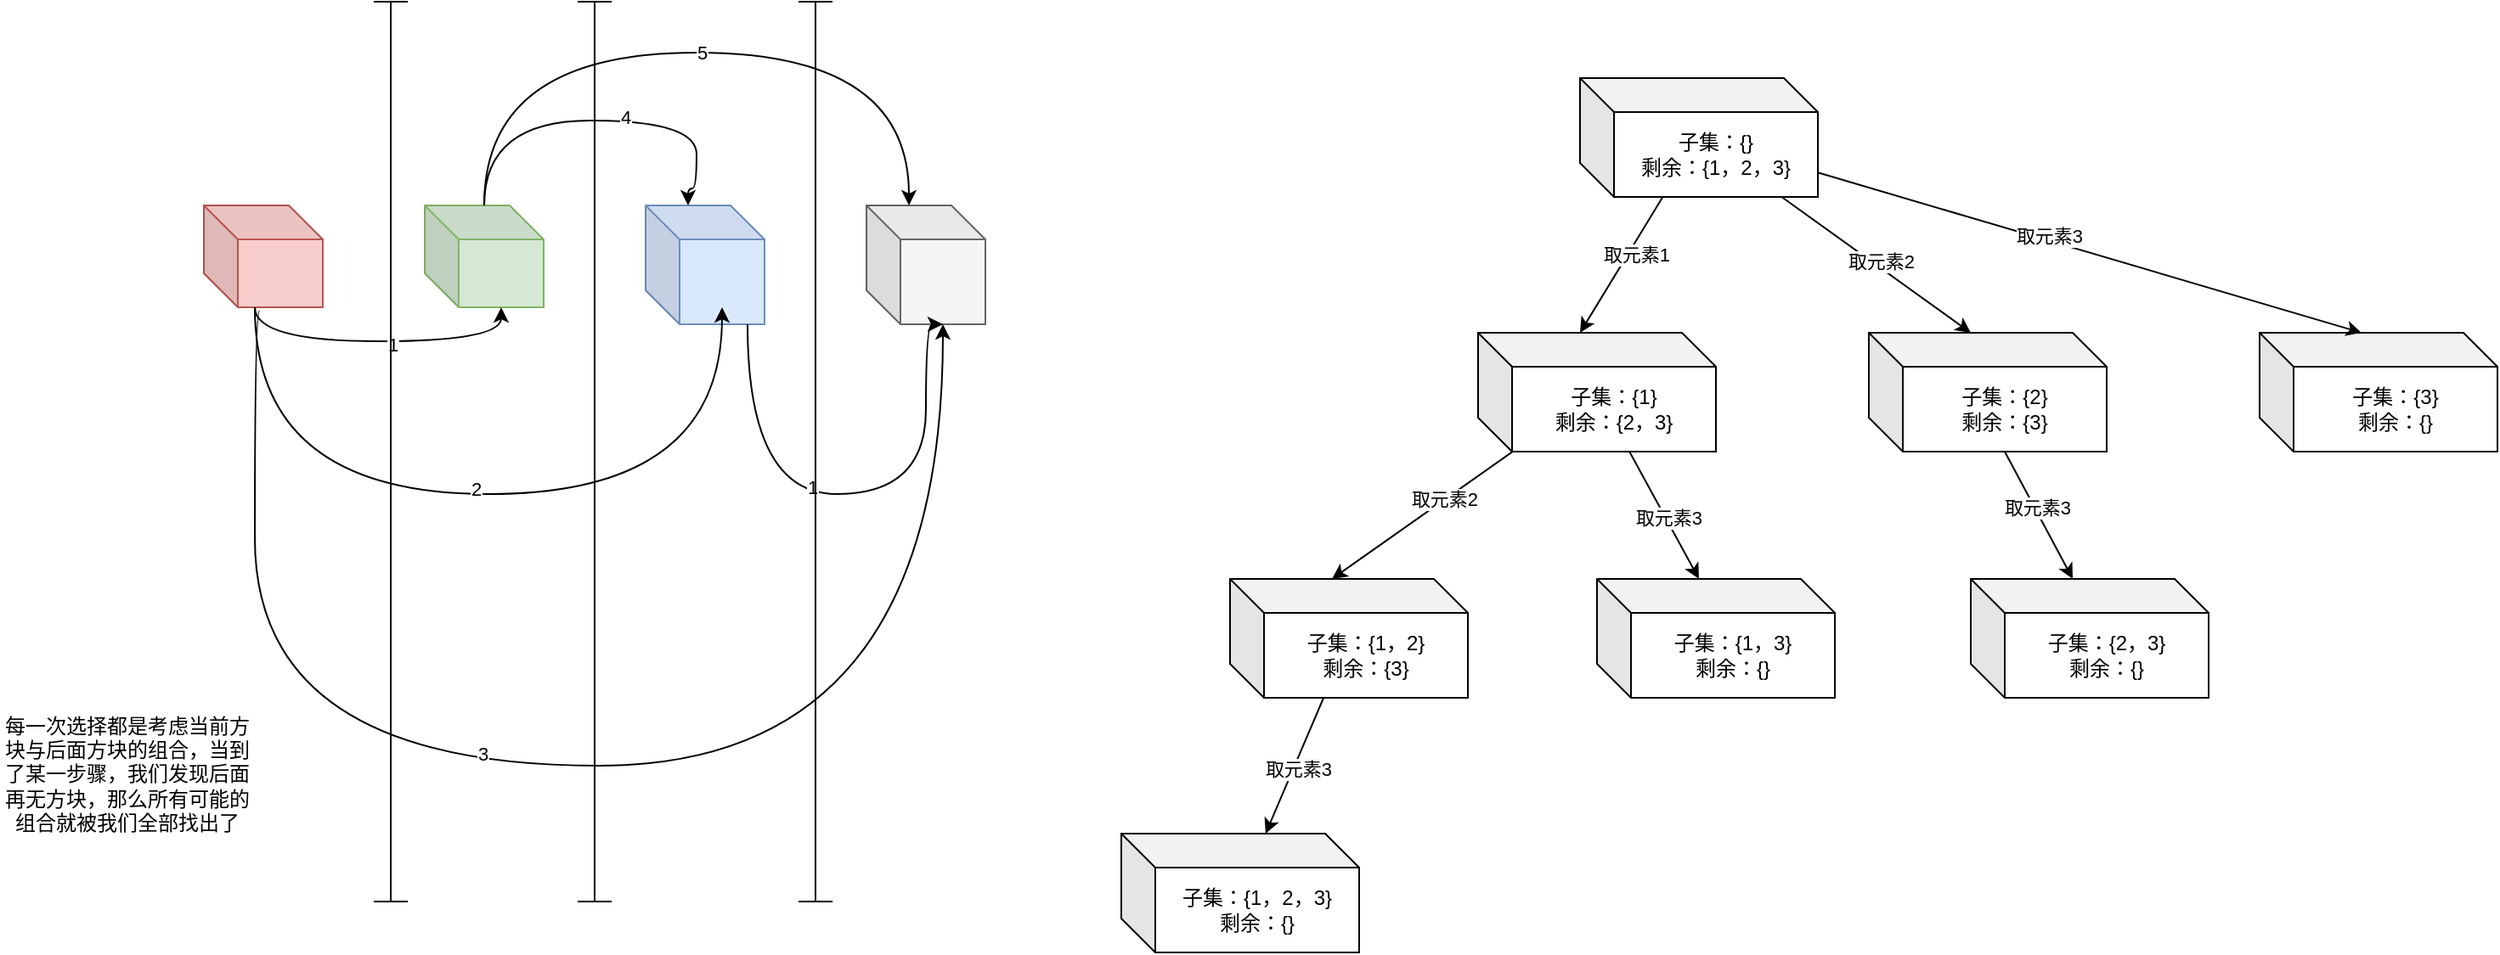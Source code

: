 <mxfile version="22.1.16" type="github">
  <diagram name="第 1 页" id="fLgio12kBrBf4XlUqpdN">
    <mxGraphModel dx="2000" dy="1834" grid="1" gridSize="10" guides="1" tooltips="1" connect="1" arrows="1" fold="1" page="1" pageScale="1" pageWidth="827" pageHeight="1169" math="0" shadow="0">
      <root>
        <mxCell id="0" />
        <mxCell id="1" parent="0" />
        <mxCell id="Qi2PRbjJ71dhXvv92tb2-1" value="子集：{&lt;span style=&quot;background-color: initial;&quot;&gt;}&lt;/span&gt;&lt;br&gt;剩余：{1，2，3}" style="shape=cube;whiteSpace=wrap;html=1;boundedLbl=1;backgroundOutline=1;darkOpacity=0.05;darkOpacity2=0.1;" vertex="1" parent="1">
          <mxGeometry x="480" y="5" width="140" height="70" as="geometry" />
        </mxCell>
        <mxCell id="Qi2PRbjJ71dhXvv92tb2-45" style="rounded=0;orthogonalLoop=1;jettySize=auto;html=1;entryX=0;entryY=0;entryDx=60;entryDy=0;entryPerimeter=0;exitX=0;exitY=0;exitDx=80;exitDy=70;exitPerimeter=0;" edge="1" parent="1" source="Qi2PRbjJ71dhXvv92tb2-5" target="Qi2PRbjJ71dhXvv92tb2-42">
          <mxGeometry relative="1" as="geometry" />
        </mxCell>
        <mxCell id="Qi2PRbjJ71dhXvv92tb2-48" value="取元素3" style="edgeLabel;html=1;align=center;verticalAlign=middle;resizable=0;points=[];" vertex="1" connectable="0" parent="Qi2PRbjJ71dhXvv92tb2-45">
          <mxGeometry x="-0.115" y="1" relative="1" as="geometry">
            <mxPoint as="offset" />
          </mxGeometry>
        </mxCell>
        <mxCell id="Qi2PRbjJ71dhXvv92tb2-3" value="子集：{1&lt;span style=&quot;background-color: initial;&quot;&gt;}&lt;/span&gt;&lt;br&gt;剩余：{2，3}" style="shape=cube;whiteSpace=wrap;html=1;boundedLbl=1;backgroundOutline=1;darkOpacity=0.05;darkOpacity2=0.1;" vertex="1" parent="1">
          <mxGeometry x="420" y="155" width="140" height="70" as="geometry" />
        </mxCell>
        <mxCell id="Qi2PRbjJ71dhXvv92tb2-4" value="子集：{3&lt;span style=&quot;background-color: initial;&quot;&gt;}&lt;/span&gt;&lt;br&gt;剩余：{}" style="shape=cube;whiteSpace=wrap;html=1;boundedLbl=1;backgroundOutline=1;darkOpacity=0.05;darkOpacity2=0.1;" vertex="1" parent="1">
          <mxGeometry x="880" y="155" width="140" height="70" as="geometry" />
        </mxCell>
        <mxCell id="Qi2PRbjJ71dhXvv92tb2-5" value="子集：{2&lt;span style=&quot;background-color: initial;&quot;&gt;}&lt;/span&gt;&lt;br&gt;剩余：{3}" style="shape=cube;whiteSpace=wrap;html=1;boundedLbl=1;backgroundOutline=1;darkOpacity=0.05;darkOpacity2=0.1;" vertex="1" parent="1">
          <mxGeometry x="650" y="155" width="140" height="70" as="geometry" />
        </mxCell>
        <mxCell id="Qi2PRbjJ71dhXvv92tb2-8" style="rounded=0;orthogonalLoop=1;jettySize=auto;html=1;entryX=0;entryY=0;entryDx=60;entryDy=0;entryPerimeter=0;" edge="1" parent="1" source="Qi2PRbjJ71dhXvv92tb2-1" target="Qi2PRbjJ71dhXvv92tb2-3">
          <mxGeometry relative="1" as="geometry" />
        </mxCell>
        <mxCell id="Qi2PRbjJ71dhXvv92tb2-13" value="取元素1" style="edgeLabel;html=1;align=center;verticalAlign=middle;resizable=0;points=[];" vertex="1" connectable="0" parent="Qi2PRbjJ71dhXvv92tb2-8">
          <mxGeometry x="-0.215" y="4" relative="1" as="geometry">
            <mxPoint as="offset" />
          </mxGeometry>
        </mxCell>
        <mxCell id="Qi2PRbjJ71dhXvv92tb2-9" style="rounded=0;orthogonalLoop=1;jettySize=auto;html=1;entryX=0;entryY=0;entryDx=60;entryDy=0;entryPerimeter=0;" edge="1" parent="1" source="Qi2PRbjJ71dhXvv92tb2-1" target="Qi2PRbjJ71dhXvv92tb2-5">
          <mxGeometry relative="1" as="geometry" />
        </mxCell>
        <mxCell id="Qi2PRbjJ71dhXvv92tb2-14" value="取元素2" style="edgeLabel;html=1;align=center;verticalAlign=middle;resizable=0;points=[];" vertex="1" connectable="0" parent="Qi2PRbjJ71dhXvv92tb2-9">
          <mxGeometry x="0.004" y="3" relative="1" as="geometry">
            <mxPoint as="offset" />
          </mxGeometry>
        </mxCell>
        <mxCell id="Qi2PRbjJ71dhXvv92tb2-10" style="rounded=0;orthogonalLoop=1;jettySize=auto;html=1;entryX=0;entryY=0;entryDx=60;entryDy=0;entryPerimeter=0;" edge="1" parent="1" source="Qi2PRbjJ71dhXvv92tb2-1" target="Qi2PRbjJ71dhXvv92tb2-4">
          <mxGeometry relative="1" as="geometry" />
        </mxCell>
        <mxCell id="Qi2PRbjJ71dhXvv92tb2-15" value="取元素3" style="edgeLabel;html=1;align=center;verticalAlign=middle;resizable=0;points=[];" vertex="1" connectable="0" parent="Qi2PRbjJ71dhXvv92tb2-10">
          <mxGeometry x="-0.159" y="3" relative="1" as="geometry">
            <mxPoint as="offset" />
          </mxGeometry>
        </mxCell>
        <mxCell id="Qi2PRbjJ71dhXvv92tb2-16" value="" style="shape=cube;whiteSpace=wrap;html=1;boundedLbl=1;backgroundOutline=1;darkOpacity=0.05;darkOpacity2=0.1;fillColor=#f8cecc;strokeColor=#b85450;" vertex="1" parent="1">
          <mxGeometry x="-330" y="80" width="70" height="60" as="geometry" />
        </mxCell>
        <mxCell id="Qi2PRbjJ71dhXvv92tb2-17" value="" style="shape=cube;whiteSpace=wrap;html=1;boundedLbl=1;backgroundOutline=1;darkOpacity=0.05;darkOpacity2=0.1;fillColor=#d5e8d4;strokeColor=#82b366;" vertex="1" parent="1">
          <mxGeometry x="-200" y="80" width="70" height="60" as="geometry" />
        </mxCell>
        <mxCell id="Qi2PRbjJ71dhXvv92tb2-18" value="" style="shape=cube;whiteSpace=wrap;html=1;boundedLbl=1;backgroundOutline=1;darkOpacity=0.05;darkOpacity2=0.1;fillColor=#dae8fc;strokeColor=#6c8ebf;" vertex="1" parent="1">
          <mxGeometry x="-70" y="80" width="70" height="70" as="geometry" />
        </mxCell>
        <mxCell id="Qi2PRbjJ71dhXvv92tb2-20" style="edgeStyle=orthogonalEdgeStyle;curved=1;rounded=0;orthogonalLoop=1;jettySize=auto;html=1;entryX=0;entryY=0;entryDx=45;entryDy=60;entryPerimeter=0;" edge="1" parent="1" source="Qi2PRbjJ71dhXvv92tb2-16" target="Qi2PRbjJ71dhXvv92tb2-17">
          <mxGeometry relative="1" as="geometry">
            <Array as="points">
              <mxPoint x="-300" y="160" />
              <mxPoint x="-155" y="160" />
            </Array>
          </mxGeometry>
        </mxCell>
        <mxCell id="Qi2PRbjJ71dhXvv92tb2-28" value="1" style="edgeLabel;html=1;align=center;verticalAlign=middle;resizable=0;points=[];" vertex="1" connectable="0" parent="Qi2PRbjJ71dhXvv92tb2-20">
          <mxGeometry x="0.085" y="-2" relative="1" as="geometry">
            <mxPoint as="offset" />
          </mxGeometry>
        </mxCell>
        <mxCell id="Qi2PRbjJ71dhXvv92tb2-21" style="edgeStyle=orthogonalEdgeStyle;curved=1;rounded=0;orthogonalLoop=1;jettySize=auto;html=1;entryX=0;entryY=0;entryDx=45;entryDy=60;entryPerimeter=0;" edge="1" parent="1" source="Qi2PRbjJ71dhXvv92tb2-16" target="Qi2PRbjJ71dhXvv92tb2-18">
          <mxGeometry relative="1" as="geometry">
            <Array as="points">
              <mxPoint x="-300" y="250" />
              <mxPoint x="-25" y="250" />
            </Array>
          </mxGeometry>
        </mxCell>
        <mxCell id="Qi2PRbjJ71dhXvv92tb2-29" value="2" style="edgeLabel;html=1;align=center;verticalAlign=middle;resizable=0;points=[];" vertex="1" connectable="0" parent="Qi2PRbjJ71dhXvv92tb2-21">
          <mxGeometry x="-0.033" y="3" relative="1" as="geometry">
            <mxPoint as="offset" />
          </mxGeometry>
        </mxCell>
        <mxCell id="Qi2PRbjJ71dhXvv92tb2-22" style="edgeStyle=orthogonalEdgeStyle;curved=1;rounded=0;orthogonalLoop=1;jettySize=auto;html=1;entryX=0;entryY=0;entryDx=25;entryDy=0;entryPerimeter=0;" edge="1" parent="1" source="Qi2PRbjJ71dhXvv92tb2-17" target="Qi2PRbjJ71dhXvv92tb2-18">
          <mxGeometry relative="1" as="geometry">
            <mxPoint x="-40" y="60" as="targetPoint" />
            <Array as="points">
              <mxPoint x="-165" y="30" />
              <mxPoint x="-40" y="30" />
              <mxPoint x="-40" y="70" />
              <mxPoint x="-45" y="70" />
            </Array>
          </mxGeometry>
        </mxCell>
        <mxCell id="Qi2PRbjJ71dhXvv92tb2-31" value="4" style="edgeLabel;html=1;align=center;verticalAlign=middle;resizable=0;points=[];" vertex="1" connectable="0" parent="Qi2PRbjJ71dhXvv92tb2-22">
          <mxGeometry x="0.151" y="2" relative="1" as="geometry">
            <mxPoint as="offset" />
          </mxGeometry>
        </mxCell>
        <mxCell id="Qi2PRbjJ71dhXvv92tb2-23" value="" style="shape=cube;whiteSpace=wrap;html=1;boundedLbl=1;backgroundOutline=1;darkOpacity=0.05;darkOpacity2=0.1;fillColor=#f5f5f5;strokeColor=#666666;fontColor=#333333;" vertex="1" parent="1">
          <mxGeometry x="60" y="80" width="70" height="70" as="geometry" />
        </mxCell>
        <mxCell id="Qi2PRbjJ71dhXvv92tb2-24" style="edgeStyle=orthogonalEdgeStyle;curved=1;rounded=0;orthogonalLoop=1;jettySize=auto;html=1;entryX=0;entryY=0;entryDx=45;entryDy=70;entryPerimeter=0;exitX=0.467;exitY=1.038;exitDx=0;exitDy=0;exitPerimeter=0;" edge="1" parent="1" source="Qi2PRbjJ71dhXvv92tb2-16" target="Qi2PRbjJ71dhXvv92tb2-23">
          <mxGeometry relative="1" as="geometry">
            <Array as="points">
              <mxPoint x="-300" y="143" />
              <mxPoint x="-300" y="410" />
              <mxPoint x="105" y="410" />
            </Array>
          </mxGeometry>
        </mxCell>
        <mxCell id="Qi2PRbjJ71dhXvv92tb2-30" value="3" style="edgeLabel;html=1;align=center;verticalAlign=middle;resizable=0;points=[];" vertex="1" connectable="0" parent="Qi2PRbjJ71dhXvv92tb2-24">
          <mxGeometry x="-0.135" y="7" relative="1" as="geometry">
            <mxPoint as="offset" />
          </mxGeometry>
        </mxCell>
        <mxCell id="Qi2PRbjJ71dhXvv92tb2-25" style="edgeStyle=orthogonalEdgeStyle;curved=1;rounded=0;orthogonalLoop=1;jettySize=auto;html=1;entryX=0;entryY=0;entryDx=25;entryDy=0;entryPerimeter=0;" edge="1" parent="1" source="Qi2PRbjJ71dhXvv92tb2-17" target="Qi2PRbjJ71dhXvv92tb2-23">
          <mxGeometry relative="1" as="geometry">
            <Array as="points">
              <mxPoint x="-165" y="-10" />
              <mxPoint x="85" y="-10" />
            </Array>
          </mxGeometry>
        </mxCell>
        <mxCell id="Qi2PRbjJ71dhXvv92tb2-32" value="5" style="edgeLabel;html=1;align=center;verticalAlign=middle;resizable=0;points=[];" vertex="1" connectable="0" parent="Qi2PRbjJ71dhXvv92tb2-25">
          <mxGeometry x="0.015" relative="1" as="geometry">
            <mxPoint as="offset" />
          </mxGeometry>
        </mxCell>
        <mxCell id="Qi2PRbjJ71dhXvv92tb2-26" style="edgeStyle=orthogonalEdgeStyle;curved=1;rounded=0;orthogonalLoop=1;jettySize=auto;html=1;entryX=0;entryY=0;entryDx=45;entryDy=70;entryPerimeter=0;" edge="1" parent="1" source="Qi2PRbjJ71dhXvv92tb2-18" target="Qi2PRbjJ71dhXvv92tb2-23">
          <mxGeometry relative="1" as="geometry">
            <Array as="points">
              <mxPoint x="-10" y="250" />
              <mxPoint x="95" y="250" />
              <mxPoint x="95" y="150" />
            </Array>
          </mxGeometry>
        </mxCell>
        <mxCell id="Qi2PRbjJ71dhXvv92tb2-33" value="1" style="edgeLabel;html=1;align=center;verticalAlign=middle;resizable=0;points=[];" vertex="1" connectable="0" parent="Qi2PRbjJ71dhXvv92tb2-26">
          <mxGeometry x="-0.128" y="4" relative="1" as="geometry">
            <mxPoint as="offset" />
          </mxGeometry>
        </mxCell>
        <mxCell id="Qi2PRbjJ71dhXvv92tb2-34" value="" style="shape=crossbar;whiteSpace=wrap;html=1;rounded=1;direction=south;" vertex="1" parent="1">
          <mxGeometry x="-230" y="-40" width="20" height="530" as="geometry" />
        </mxCell>
        <mxCell id="Qi2PRbjJ71dhXvv92tb2-35" value="" style="shape=crossbar;whiteSpace=wrap;html=1;rounded=1;direction=south;" vertex="1" parent="1">
          <mxGeometry x="-110" y="-40" width="20" height="530" as="geometry" />
        </mxCell>
        <mxCell id="Qi2PRbjJ71dhXvv92tb2-36" value="" style="shape=crossbar;whiteSpace=wrap;html=1;rounded=1;direction=south;" vertex="1" parent="1">
          <mxGeometry x="20" y="-40" width="20" height="530" as="geometry" />
        </mxCell>
        <mxCell id="Qi2PRbjJ71dhXvv92tb2-38" value="每一次选择都是考虑当前方块与后面方块的组合，当到了某一步骤，我们发现后面再无方块，那么所有可能的组合就被我们全部找出了" style="text;html=1;strokeColor=none;fillColor=none;align=center;verticalAlign=middle;whiteSpace=wrap;rounded=0;" vertex="1" parent="1">
          <mxGeometry x="-450" y="400" width="150" height="30" as="geometry" />
        </mxCell>
        <mxCell id="Qi2PRbjJ71dhXvv92tb2-50" style="rounded=0;orthogonalLoop=1;jettySize=auto;html=1;" edge="1" parent="1" source="Qi2PRbjJ71dhXvv92tb2-40" target="Qi2PRbjJ71dhXvv92tb2-49">
          <mxGeometry relative="1" as="geometry" />
        </mxCell>
        <mxCell id="Qi2PRbjJ71dhXvv92tb2-51" value="取元素3" style="edgeLabel;html=1;align=center;verticalAlign=middle;resizable=0;points=[];" vertex="1" connectable="0" parent="Qi2PRbjJ71dhXvv92tb2-50">
          <mxGeometry x="0.017" y="2" relative="1" as="geometry">
            <mxPoint as="offset" />
          </mxGeometry>
        </mxCell>
        <mxCell id="Qi2PRbjJ71dhXvv92tb2-40" value="子集：{1，2&lt;span style=&quot;background-color: initial;&quot;&gt;}&lt;/span&gt;&lt;br&gt;剩余：{3}" style="shape=cube;whiteSpace=wrap;html=1;boundedLbl=1;backgroundOutline=1;darkOpacity=0.05;darkOpacity2=0.1;" vertex="1" parent="1">
          <mxGeometry x="274" y="300" width="140" height="70" as="geometry" />
        </mxCell>
        <mxCell id="Qi2PRbjJ71dhXvv92tb2-41" value="子集：{1，3&lt;span style=&quot;background-color: initial;&quot;&gt;}&lt;/span&gt;&lt;br&gt;剩余：{}" style="shape=cube;whiteSpace=wrap;html=1;boundedLbl=1;backgroundOutline=1;darkOpacity=0.05;darkOpacity2=0.1;" vertex="1" parent="1">
          <mxGeometry x="490" y="300" width="140" height="70" as="geometry" />
        </mxCell>
        <mxCell id="Qi2PRbjJ71dhXvv92tb2-42" value="子集：{2，3&lt;span style=&quot;background-color: initial;&quot;&gt;}&lt;/span&gt;&lt;br&gt;剩余：{}" style="shape=cube;whiteSpace=wrap;html=1;boundedLbl=1;backgroundOutline=1;darkOpacity=0.05;darkOpacity2=0.1;" vertex="1" parent="1">
          <mxGeometry x="710" y="300" width="140" height="70" as="geometry" />
        </mxCell>
        <mxCell id="Qi2PRbjJ71dhXvv92tb2-43" style="rounded=0;orthogonalLoop=1;jettySize=auto;html=1;entryX=0;entryY=0;entryDx=60;entryDy=0;entryPerimeter=0;" edge="1" parent="1" source="Qi2PRbjJ71dhXvv92tb2-3" target="Qi2PRbjJ71dhXvv92tb2-40">
          <mxGeometry relative="1" as="geometry" />
        </mxCell>
        <mxCell id="Qi2PRbjJ71dhXvv92tb2-46" value="取元素2" style="edgeLabel;html=1;align=center;verticalAlign=middle;resizable=0;points=[];" vertex="1" connectable="0" parent="Qi2PRbjJ71dhXvv92tb2-43">
          <mxGeometry x="-0.244" y="-1" relative="1" as="geometry">
            <mxPoint as="offset" />
          </mxGeometry>
        </mxCell>
        <mxCell id="Qi2PRbjJ71dhXvv92tb2-44" style="rounded=0;orthogonalLoop=1;jettySize=auto;html=1;entryX=0;entryY=0;entryDx=60;entryDy=0;entryPerimeter=0;" edge="1" parent="1" source="Qi2PRbjJ71dhXvv92tb2-3" target="Qi2PRbjJ71dhXvv92tb2-41">
          <mxGeometry relative="1" as="geometry" />
        </mxCell>
        <mxCell id="Qi2PRbjJ71dhXvv92tb2-47" value="取元素3" style="edgeLabel;html=1;align=center;verticalAlign=middle;resizable=0;points=[];" vertex="1" connectable="0" parent="Qi2PRbjJ71dhXvv92tb2-44">
          <mxGeometry x="0.036" relative="1" as="geometry">
            <mxPoint x="1" as="offset" />
          </mxGeometry>
        </mxCell>
        <mxCell id="Qi2PRbjJ71dhXvv92tb2-49" value="子集：{1，2，3&lt;span style=&quot;background-color: initial;&quot;&gt;}&lt;/span&gt;&lt;br&gt;剩余：{}" style="shape=cube;whiteSpace=wrap;html=1;boundedLbl=1;backgroundOutline=1;darkOpacity=0.05;darkOpacity2=0.1;" vertex="1" parent="1">
          <mxGeometry x="210" y="450" width="140" height="70" as="geometry" />
        </mxCell>
      </root>
    </mxGraphModel>
  </diagram>
</mxfile>
